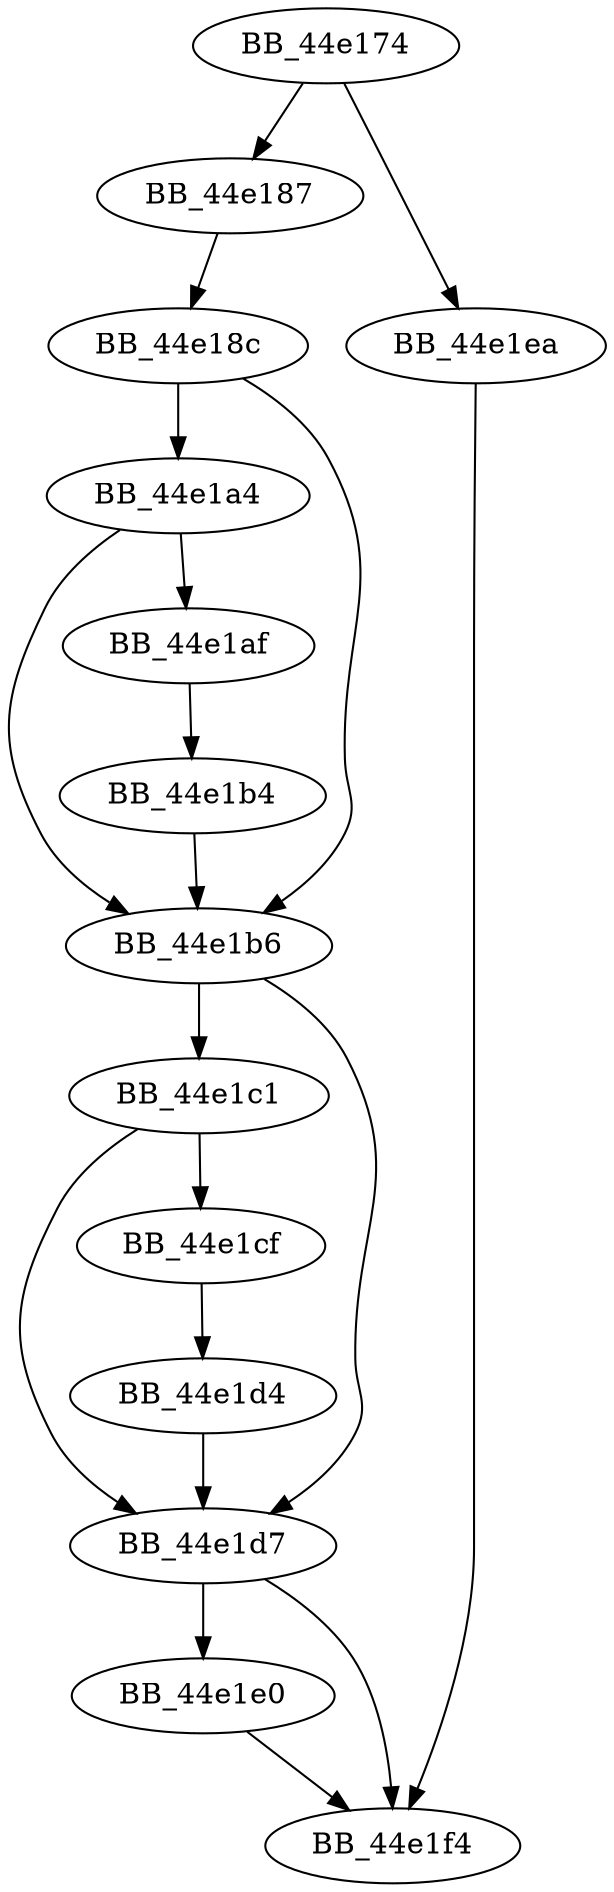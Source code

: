 DiGraph sub_44E174{
BB_44e174->BB_44e187
BB_44e174->BB_44e1ea
BB_44e187->BB_44e18c
BB_44e18c->BB_44e1a4
BB_44e18c->BB_44e1b6
BB_44e1a4->BB_44e1af
BB_44e1a4->BB_44e1b6
BB_44e1af->BB_44e1b4
BB_44e1b4->BB_44e1b6
BB_44e1b6->BB_44e1c1
BB_44e1b6->BB_44e1d7
BB_44e1c1->BB_44e1cf
BB_44e1c1->BB_44e1d7
BB_44e1cf->BB_44e1d4
BB_44e1d4->BB_44e1d7
BB_44e1d7->BB_44e1e0
BB_44e1d7->BB_44e1f4
BB_44e1e0->BB_44e1f4
BB_44e1ea->BB_44e1f4
}
